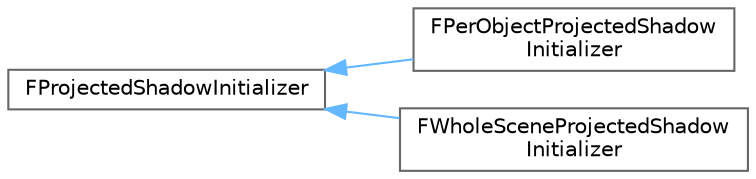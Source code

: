 digraph "Graphical Class Hierarchy"
{
 // INTERACTIVE_SVG=YES
 // LATEX_PDF_SIZE
  bgcolor="transparent";
  edge [fontname=Helvetica,fontsize=10,labelfontname=Helvetica,labelfontsize=10];
  node [fontname=Helvetica,fontsize=10,shape=box,height=0.2,width=0.4];
  rankdir="LR";
  Node0 [id="Node000000",label="FProjectedShadowInitializer",height=0.2,width=0.4,color="grey40", fillcolor="white", style="filled",URL="$d3/d9e/classFProjectedShadowInitializer.html",tooltip="A projected shadow transform."];
  Node0 -> Node1 [id="edge4570_Node000000_Node000001",dir="back",color="steelblue1",style="solid",tooltip=" "];
  Node1 [id="Node000001",label="FPerObjectProjectedShadow\lInitializer",height=0.2,width=0.4,color="grey40", fillcolor="white", style="filled",URL="$d1/d1a/classFPerObjectProjectedShadowInitializer.html",tooltip="Information needed to create a per-object projected shadow."];
  Node0 -> Node2 [id="edge4571_Node000000_Node000002",dir="back",color="steelblue1",style="solid",tooltip=" "];
  Node2 [id="Node000002",label="FWholeSceneProjectedShadow\lInitializer",height=0.2,width=0.4,color="grey40", fillcolor="white", style="filled",URL="$d2/d8a/classFWholeSceneProjectedShadowInitializer.html",tooltip="Information needed to create a whole scene projected shadow."];
}
